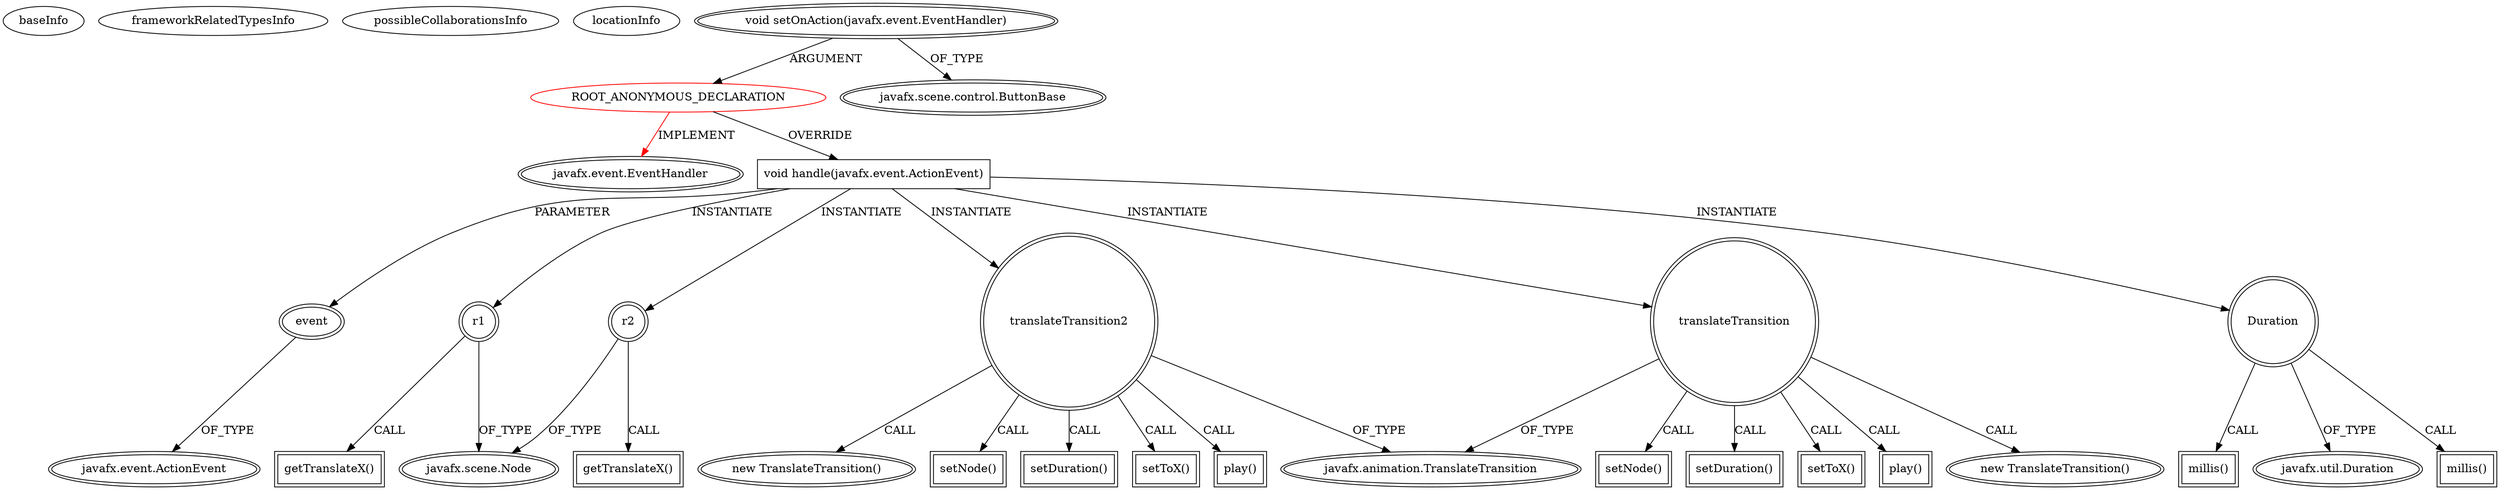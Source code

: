 digraph {
baseInfo[graphId=3837,category="extension_graph",isAnonymous=true,possibleRelation=false]
frameworkRelatedTypesInfo[0="javafx.event.EventHandler"]
possibleCollaborationsInfo[]
locationInfo[projectName="pedrodonte-genjeefx",filePath="/pedrodonte-genjeefx/genjeefx-master/GenJeeFx/src/main/java/ConceptoFx.java",contextSignature="void start(javafx.stage.Stage)",graphId="3837"]
0[label="ROOT_ANONYMOUS_DECLARATION",vertexType="ROOT_ANONYMOUS_DECLARATION",isFrameworkType=false,color=red]
1[label="javafx.event.EventHandler",vertexType="FRAMEWORK_INTERFACE_TYPE",isFrameworkType=true,peripheries=2]
2[label="void setOnAction(javafx.event.EventHandler)",vertexType="OUTSIDE_CALL",isFrameworkType=true,peripheries=2]
3[label="javafx.scene.control.ButtonBase",vertexType="FRAMEWORK_CLASS_TYPE",isFrameworkType=true,peripheries=2]
4[label="void handle(javafx.event.ActionEvent)",vertexType="OVERRIDING_METHOD_DECLARATION",isFrameworkType=false,shape=box]
5[label="event",vertexType="PARAMETER_DECLARATION",isFrameworkType=true,peripheries=2]
6[label="javafx.event.ActionEvent",vertexType="FRAMEWORK_CLASS_TYPE",isFrameworkType=true,peripheries=2]
7[label="r1",vertexType="VARIABLE_EXPRESION",isFrameworkType=true,peripheries=2,shape=circle]
9[label="javafx.scene.Node",vertexType="FRAMEWORK_CLASS_TYPE",isFrameworkType=true,peripheries=2]
8[label="getTranslateX()",vertexType="INSIDE_CALL",isFrameworkType=true,peripheries=2,shape=box]
10[label="r2",vertexType="VARIABLE_EXPRESION",isFrameworkType=true,peripheries=2,shape=circle]
11[label="getTranslateX()",vertexType="INSIDE_CALL",isFrameworkType=true,peripheries=2,shape=box]
14[label="translateTransition",vertexType="VARIABLE_EXPRESION",isFrameworkType=true,peripheries=2,shape=circle]
15[label="javafx.animation.TranslateTransition",vertexType="FRAMEWORK_CLASS_TYPE",isFrameworkType=true,peripheries=2]
13[label="new TranslateTransition()",vertexType="CONSTRUCTOR_CALL",isFrameworkType=true,peripheries=2]
17[label="setNode()",vertexType="INSIDE_CALL",isFrameworkType=true,peripheries=2,shape=box]
19[label="setDuration()",vertexType="INSIDE_CALL",isFrameworkType=true,peripheries=2,shape=box]
20[label="Duration",vertexType="VARIABLE_EXPRESION",isFrameworkType=true,peripheries=2,shape=circle]
22[label="javafx.util.Duration",vertexType="FRAMEWORK_CLASS_TYPE",isFrameworkType=true,peripheries=2]
21[label="millis()",vertexType="INSIDE_CALL",isFrameworkType=true,peripheries=2,shape=box]
24[label="setToX()",vertexType="INSIDE_CALL",isFrameworkType=true,peripheries=2,shape=box]
26[label="translateTransition2",vertexType="VARIABLE_EXPRESION",isFrameworkType=true,peripheries=2,shape=circle]
25[label="new TranslateTransition()",vertexType="CONSTRUCTOR_CALL",isFrameworkType=true,peripheries=2]
29[label="setNode()",vertexType="INSIDE_CALL",isFrameworkType=true,peripheries=2,shape=box]
31[label="setDuration()",vertexType="INSIDE_CALL",isFrameworkType=true,peripheries=2,shape=box]
33[label="millis()",vertexType="INSIDE_CALL",isFrameworkType=true,peripheries=2,shape=box]
35[label="setToX()",vertexType="INSIDE_CALL",isFrameworkType=true,peripheries=2,shape=box]
37[label="play()",vertexType="INSIDE_CALL",isFrameworkType=true,peripheries=2,shape=box]
39[label="play()",vertexType="INSIDE_CALL",isFrameworkType=true,peripheries=2,shape=box]
0->1[label="IMPLEMENT",color=red]
2->0[label="ARGUMENT"]
2->3[label="OF_TYPE"]
0->4[label="OVERRIDE"]
5->6[label="OF_TYPE"]
4->5[label="PARAMETER"]
4->7[label="INSTANTIATE"]
7->9[label="OF_TYPE"]
7->8[label="CALL"]
4->10[label="INSTANTIATE"]
10->9[label="OF_TYPE"]
10->11[label="CALL"]
4->14[label="INSTANTIATE"]
14->15[label="OF_TYPE"]
14->13[label="CALL"]
14->17[label="CALL"]
14->19[label="CALL"]
4->20[label="INSTANTIATE"]
20->22[label="OF_TYPE"]
20->21[label="CALL"]
14->24[label="CALL"]
4->26[label="INSTANTIATE"]
26->15[label="OF_TYPE"]
26->25[label="CALL"]
26->29[label="CALL"]
26->31[label="CALL"]
20->33[label="CALL"]
26->35[label="CALL"]
26->37[label="CALL"]
14->39[label="CALL"]
}
